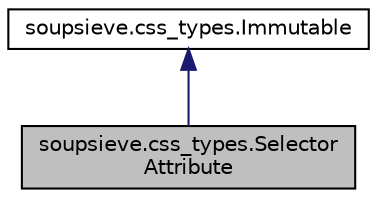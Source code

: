 digraph "soupsieve.css_types.SelectorAttribute"
{
 // LATEX_PDF_SIZE
  edge [fontname="Helvetica",fontsize="10",labelfontname="Helvetica",labelfontsize="10"];
  node [fontname="Helvetica",fontsize="10",shape=record];
  Node1 [label="soupsieve.css_types.Selector\lAttribute",height=0.2,width=0.4,color="black", fillcolor="grey75", style="filled", fontcolor="black",tooltip=" "];
  Node2 -> Node1 [dir="back",color="midnightblue",fontsize="10",style="solid",fontname="Helvetica"];
  Node2 [label="soupsieve.css_types.Immutable",height=0.2,width=0.4,color="black", fillcolor="white", style="filled",URL="$classsoupsieve_1_1css__types_1_1Immutable.html",tooltip=" "];
}
